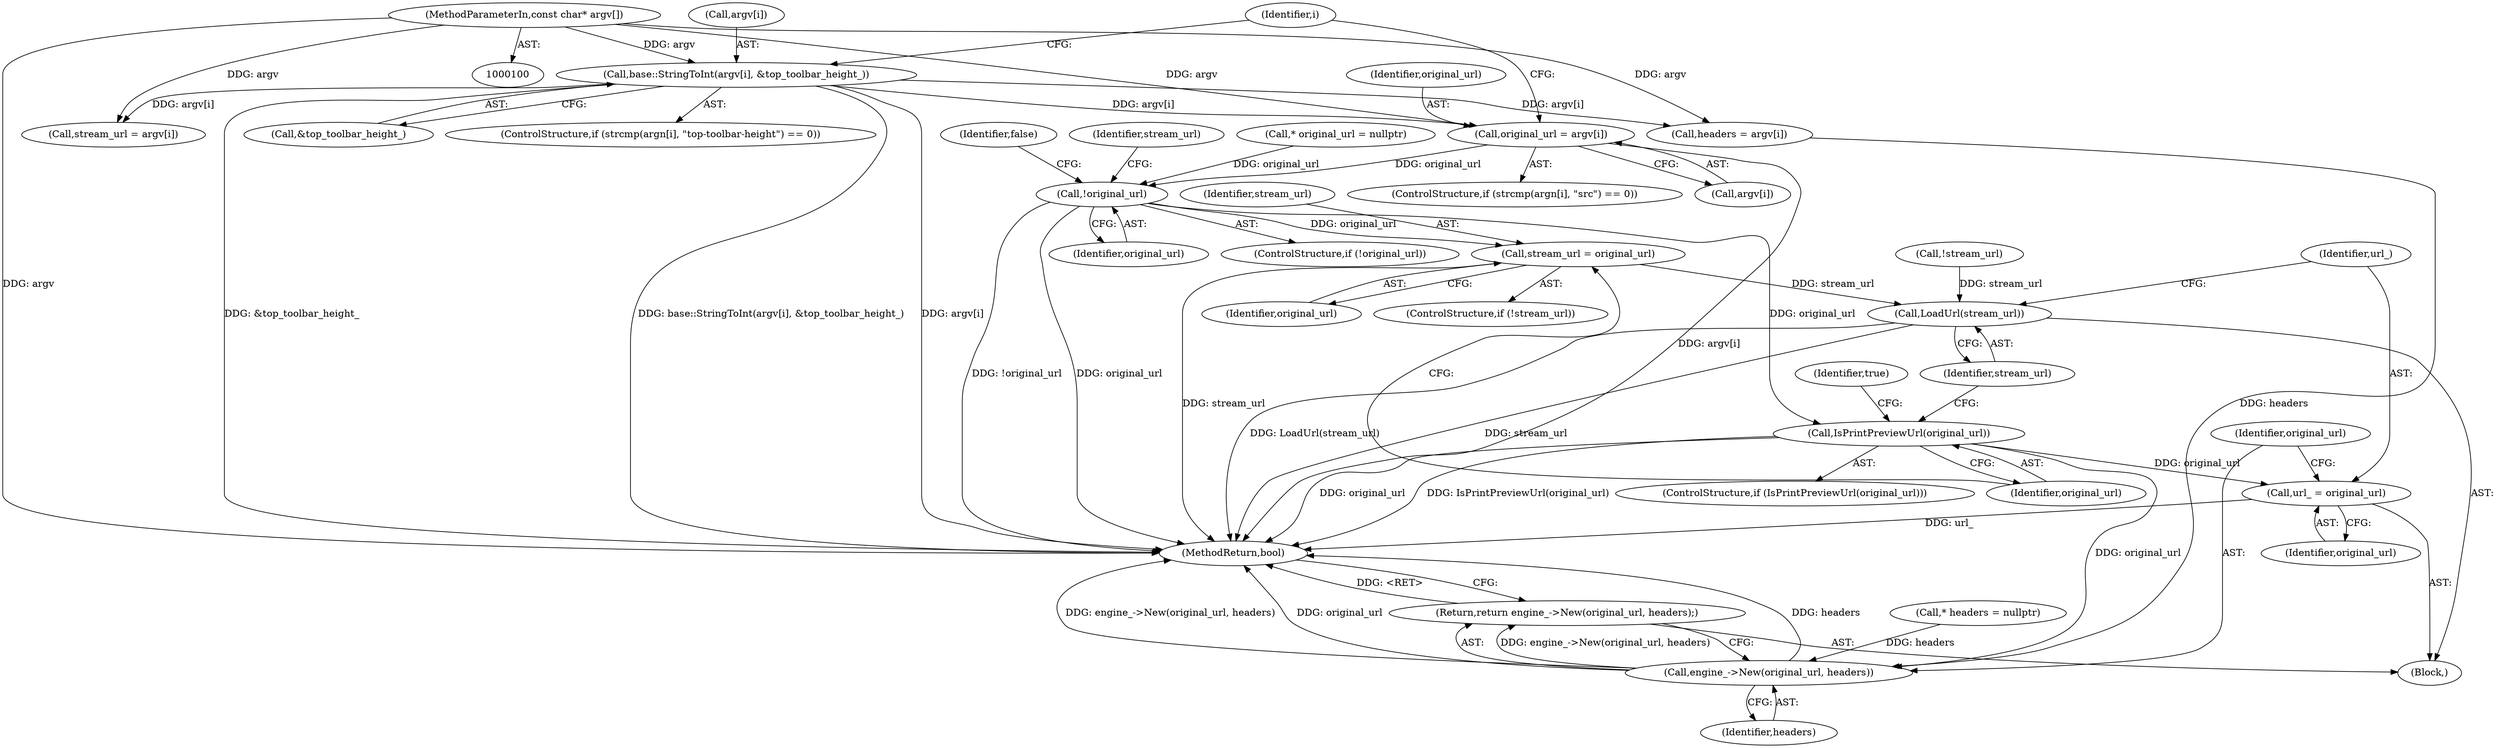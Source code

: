 digraph "0_Chrome_fff450abc4e2fb330ba700547a8e6a7b0fb90a6e@pointer" {
"1000216" [label="(Call,original_url = argv[i])"];
"1000270" [label="(Call,base::StringToInt(argv[i], &top_toolbar_height_))"];
"1000103" [label="(MethodParameterIn,const char* argv[])"];
"1000286" [label="(Call,!original_url)"];
"1000293" [label="(Call,stream_url = original_url)"];
"1000301" [label="(Call,LoadUrl(stream_url))"];
"1000297" [label="(Call,IsPrintPreviewUrl(original_url))"];
"1000303" [label="(Call,url_ = original_url)"];
"1000307" [label="(Call,engine_->New(original_url, headers))"];
"1000306" [label="(Return,return engine_->New(original_url, headers);)"];
"1000307" [label="(Call,engine_->New(original_url, headers))"];
"1000289" [label="(Identifier,false)"];
"1000305" [label="(Identifier,original_url)"];
"1000308" [label="(Identifier,original_url)"];
"1000291" [label="(Call,!stream_url)"];
"1000303" [label="(Call,url_ = original_url)"];
"1000287" [label="(Identifier,original_url)"];
"1000295" [label="(Identifier,original_url)"];
"1000294" [label="(Identifier,stream_url)"];
"1000208" [label="(ControlStructure,if (strcmp(argn[i], \"src\") == 0))"];
"1000306" [label="(Return,return engine_->New(original_url, headers);)"];
"1000302" [label="(Identifier,stream_url)"];
"1000300" [label="(Identifier,true)"];
"1000304" [label="(Identifier,url_)"];
"1000218" [label="(Call,argv[i])"];
"1000296" [label="(ControlStructure,if (IsPrintPreviewUrl(original_url)))"];
"1000292" [label="(Identifier,stream_url)"];
"1000216" [label="(Call,original_url = argv[i])"];
"1000270" [label="(Call,base::StringToInt(argv[i], &top_toolbar_height_))"];
"1000262" [label="(ControlStructure,if (strcmp(argn[i], \"top-toolbar-height\") == 0))"];
"1000186" [label="(Call,* original_url = nullptr)"];
"1000190" [label="(Call,* headers = nullptr)"];
"1000310" [label="(MethodReturn,bool)"];
"1000286" [label="(Call,!original_url)"];
"1000297" [label="(Call,IsPrintPreviewUrl(original_url))"];
"1000293" [label="(Call,stream_url = original_url)"];
"1000104" [label="(Block,)"];
"1000217" [label="(Identifier,original_url)"];
"1000301" [label="(Call,LoadUrl(stream_url))"];
"1000298" [label="(Identifier,original_url)"];
"1000271" [label="(Call,argv[i])"];
"1000206" [label="(Identifier,i)"];
"1000230" [label="(Call,stream_url = argv[i])"];
"1000103" [label="(MethodParameterIn,const char* argv[])"];
"1000244" [label="(Call,headers = argv[i])"];
"1000285" [label="(ControlStructure,if (!original_url))"];
"1000290" [label="(ControlStructure,if (!stream_url))"];
"1000274" [label="(Call,&top_toolbar_height_)"];
"1000309" [label="(Identifier,headers)"];
"1000216" -> "1000208"  [label="AST: "];
"1000216" -> "1000218"  [label="CFG: "];
"1000217" -> "1000216"  [label="AST: "];
"1000218" -> "1000216"  [label="AST: "];
"1000206" -> "1000216"  [label="CFG: "];
"1000216" -> "1000310"  [label="DDG: argv[i]"];
"1000270" -> "1000216"  [label="DDG: argv[i]"];
"1000103" -> "1000216"  [label="DDG: argv"];
"1000216" -> "1000286"  [label="DDG: original_url"];
"1000270" -> "1000262"  [label="AST: "];
"1000270" -> "1000274"  [label="CFG: "];
"1000271" -> "1000270"  [label="AST: "];
"1000274" -> "1000270"  [label="AST: "];
"1000206" -> "1000270"  [label="CFG: "];
"1000270" -> "1000310"  [label="DDG: &top_toolbar_height_"];
"1000270" -> "1000310"  [label="DDG: base::StringToInt(argv[i], &top_toolbar_height_)"];
"1000270" -> "1000310"  [label="DDG: argv[i]"];
"1000270" -> "1000230"  [label="DDG: argv[i]"];
"1000270" -> "1000244"  [label="DDG: argv[i]"];
"1000103" -> "1000270"  [label="DDG: argv"];
"1000103" -> "1000100"  [label="AST: "];
"1000103" -> "1000310"  [label="DDG: argv"];
"1000103" -> "1000230"  [label="DDG: argv"];
"1000103" -> "1000244"  [label="DDG: argv"];
"1000286" -> "1000285"  [label="AST: "];
"1000286" -> "1000287"  [label="CFG: "];
"1000287" -> "1000286"  [label="AST: "];
"1000289" -> "1000286"  [label="CFG: "];
"1000292" -> "1000286"  [label="CFG: "];
"1000286" -> "1000310"  [label="DDG: !original_url"];
"1000286" -> "1000310"  [label="DDG: original_url"];
"1000186" -> "1000286"  [label="DDG: original_url"];
"1000286" -> "1000293"  [label="DDG: original_url"];
"1000286" -> "1000297"  [label="DDG: original_url"];
"1000293" -> "1000290"  [label="AST: "];
"1000293" -> "1000295"  [label="CFG: "];
"1000294" -> "1000293"  [label="AST: "];
"1000295" -> "1000293"  [label="AST: "];
"1000298" -> "1000293"  [label="CFG: "];
"1000293" -> "1000310"  [label="DDG: stream_url"];
"1000293" -> "1000301"  [label="DDG: stream_url"];
"1000301" -> "1000104"  [label="AST: "];
"1000301" -> "1000302"  [label="CFG: "];
"1000302" -> "1000301"  [label="AST: "];
"1000304" -> "1000301"  [label="CFG: "];
"1000301" -> "1000310"  [label="DDG: LoadUrl(stream_url)"];
"1000301" -> "1000310"  [label="DDG: stream_url"];
"1000291" -> "1000301"  [label="DDG: stream_url"];
"1000297" -> "1000296"  [label="AST: "];
"1000297" -> "1000298"  [label="CFG: "];
"1000298" -> "1000297"  [label="AST: "];
"1000300" -> "1000297"  [label="CFG: "];
"1000302" -> "1000297"  [label="CFG: "];
"1000297" -> "1000310"  [label="DDG: original_url"];
"1000297" -> "1000310"  [label="DDG: IsPrintPreviewUrl(original_url)"];
"1000297" -> "1000303"  [label="DDG: original_url"];
"1000297" -> "1000307"  [label="DDG: original_url"];
"1000303" -> "1000104"  [label="AST: "];
"1000303" -> "1000305"  [label="CFG: "];
"1000304" -> "1000303"  [label="AST: "];
"1000305" -> "1000303"  [label="AST: "];
"1000308" -> "1000303"  [label="CFG: "];
"1000303" -> "1000310"  [label="DDG: url_"];
"1000307" -> "1000306"  [label="AST: "];
"1000307" -> "1000309"  [label="CFG: "];
"1000308" -> "1000307"  [label="AST: "];
"1000309" -> "1000307"  [label="AST: "];
"1000306" -> "1000307"  [label="CFG: "];
"1000307" -> "1000310"  [label="DDG: headers"];
"1000307" -> "1000310"  [label="DDG: engine_->New(original_url, headers)"];
"1000307" -> "1000310"  [label="DDG: original_url"];
"1000307" -> "1000306"  [label="DDG: engine_->New(original_url, headers)"];
"1000190" -> "1000307"  [label="DDG: headers"];
"1000244" -> "1000307"  [label="DDG: headers"];
"1000306" -> "1000104"  [label="AST: "];
"1000310" -> "1000306"  [label="CFG: "];
"1000306" -> "1000310"  [label="DDG: <RET>"];
}
